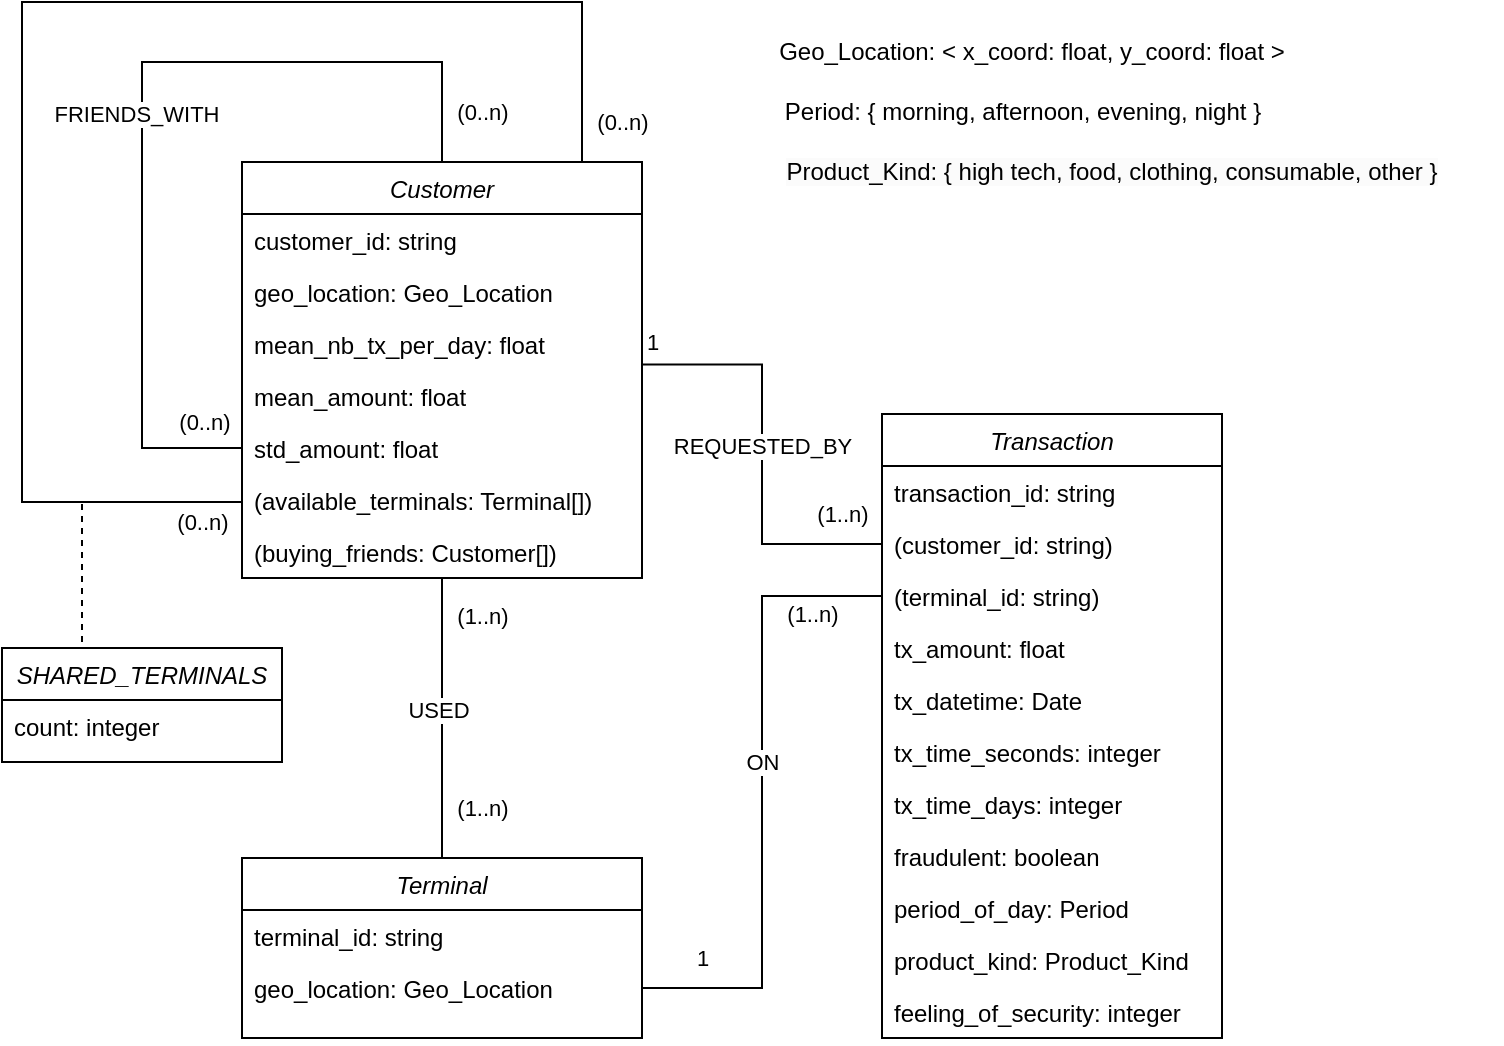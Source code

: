 <mxfile version="26.0.11">
  <diagram id="C5RBs43oDa-KdzZeNtuy" name="Page-1">
    <mxGraphModel dx="1249" dy="596" grid="1" gridSize="10" guides="1" tooltips="1" connect="1" arrows="1" fold="1" page="1" pageScale="1" pageWidth="827" pageHeight="1169" math="0" shadow="0">
      <root>
        <mxCell id="WIyWlLk6GJQsqaUBKTNV-0" />
        <mxCell id="WIyWlLk6GJQsqaUBKTNV-1" parent="WIyWlLk6GJQsqaUBKTNV-0" />
        <mxCell id="rpu-W12F7DC4lbYMTGhX-33" style="edgeStyle=orthogonalEdgeStyle;rounded=0;orthogonalLoop=1;jettySize=auto;html=1;exitX=0.5;exitY=1;exitDx=0;exitDy=0;entryX=0.5;entryY=0;entryDx=0;entryDy=0;endArrow=none;endFill=0;" parent="WIyWlLk6GJQsqaUBKTNV-1" source="zkfFHV4jXpPFQw0GAbJ--0" target="rpu-W12F7DC4lbYMTGhX-5" edge="1">
          <mxGeometry relative="1" as="geometry" />
        </mxCell>
        <mxCell id="rpu-W12F7DC4lbYMTGhX-34" value="USED" style="edgeLabel;html=1;align=center;verticalAlign=middle;resizable=0;points=[];" parent="rpu-W12F7DC4lbYMTGhX-33" vertex="1" connectable="0">
          <mxGeometry x="-0.055" y="-2" relative="1" as="geometry">
            <mxPoint as="offset" />
          </mxGeometry>
        </mxCell>
        <mxCell id="rpu-W12F7DC4lbYMTGhX-35" value="(1..n)" style="edgeLabel;html=1;align=center;verticalAlign=middle;resizable=0;points=[];" parent="rpu-W12F7DC4lbYMTGhX-33" vertex="1" connectable="0">
          <mxGeometry x="-0.73" y="2" relative="1" as="geometry">
            <mxPoint x="18" as="offset" />
          </mxGeometry>
        </mxCell>
        <mxCell id="rpu-W12F7DC4lbYMTGhX-36" value="(1..n)" style="edgeLabel;html=1;align=center;verticalAlign=middle;resizable=0;points=[];" parent="rpu-W12F7DC4lbYMTGhX-33" vertex="1" connectable="0">
          <mxGeometry x="0.495" relative="1" as="geometry">
            <mxPoint x="20" y="10" as="offset" />
          </mxGeometry>
        </mxCell>
        <mxCell id="zkfFHV4jXpPFQw0GAbJ--0" value="Customer" style="swimlane;fontStyle=2;align=center;verticalAlign=top;childLayout=stackLayout;horizontal=1;startSize=26;horizontalStack=0;resizeParent=1;resizeLast=0;collapsible=1;marginBottom=0;rounded=0;shadow=0;strokeWidth=1;" parent="WIyWlLk6GJQsqaUBKTNV-1" vertex="1">
          <mxGeometry x="150" y="120" width="200" height="208" as="geometry">
            <mxRectangle x="230" y="140" width="160" height="26" as="alternateBounds" />
          </mxGeometry>
        </mxCell>
        <mxCell id="zkfFHV4jXpPFQw0GAbJ--1" value="customer_id: string" style="text;align=left;verticalAlign=top;spacingLeft=4;spacingRight=4;overflow=hidden;rotatable=0;points=[[0,0.5],[1,0.5]];portConstraint=eastwest;" parent="zkfFHV4jXpPFQw0GAbJ--0" vertex="1">
          <mxGeometry y="26" width="200" height="26" as="geometry" />
        </mxCell>
        <mxCell id="rpu-W12F7DC4lbYMTGhX-0" value="geo_location: Geo_Location" style="text;align=left;verticalAlign=top;spacingLeft=4;spacingRight=4;overflow=hidden;rotatable=0;points=[[0,0.5],[1,0.5]];portConstraint=eastwest;" parent="zkfFHV4jXpPFQw0GAbJ--0" vertex="1">
          <mxGeometry y="52" width="200" height="26" as="geometry" />
        </mxCell>
        <mxCell id="eT3BCkG5MmecfM4johrS-6" style="edgeStyle=orthogonalEdgeStyle;rounded=0;orthogonalLoop=1;jettySize=auto;html=1;exitX=0;exitY=0.5;exitDx=0;exitDy=0;entryX=0.5;entryY=0;entryDx=0;entryDy=0;endArrow=none;startFill=0;" parent="zkfFHV4jXpPFQw0GAbJ--0" source="rpu-W12F7DC4lbYMTGhX-1" target="zkfFHV4jXpPFQw0GAbJ--0" edge="1">
          <mxGeometry relative="1" as="geometry">
            <Array as="points">
              <mxPoint y="170" />
              <mxPoint x="-110" y="170" />
              <mxPoint x="-110" y="-80" />
              <mxPoint x="170" y="-80" />
              <mxPoint x="170" />
            </Array>
          </mxGeometry>
        </mxCell>
        <mxCell id="eT3BCkG5MmecfM4johrS-9" value="(0..n)" style="edgeLabel;html=1;align=center;verticalAlign=middle;resizable=0;points=[];" parent="eT3BCkG5MmecfM4johrS-6" vertex="1" connectable="0">
          <mxGeometry x="-0.86" relative="1" as="geometry">
            <mxPoint x="-20" y="28" as="offset" />
          </mxGeometry>
        </mxCell>
        <mxCell id="eT3BCkG5MmecfM4johrS-10" value="(0..n)" style="edgeLabel;html=1;align=center;verticalAlign=middle;resizable=0;points=[];" parent="eT3BCkG5MmecfM4johrS-6" vertex="1" connectable="0">
          <mxGeometry x="0.922" y="-1" relative="1" as="geometry">
            <mxPoint x="56" y="-19" as="offset" />
          </mxGeometry>
        </mxCell>
        <mxCell id="rpu-W12F7DC4lbYMTGhX-1" value="mean_nb_tx_per_day: float" style="text;align=left;verticalAlign=top;spacingLeft=4;spacingRight=4;overflow=hidden;rotatable=0;points=[[0,0.5],[1,0.5]];portConstraint=eastwest;" parent="zkfFHV4jXpPFQw0GAbJ--0" vertex="1">
          <mxGeometry y="78" width="200" height="26" as="geometry" />
        </mxCell>
        <mxCell id="rpu-W12F7DC4lbYMTGhX-2" value="mean_amount: float" style="text;align=left;verticalAlign=top;spacingLeft=4;spacingRight=4;overflow=hidden;rotatable=0;points=[[0,0.5],[1,0.5]];portConstraint=eastwest;" parent="zkfFHV4jXpPFQw0GAbJ--0" vertex="1">
          <mxGeometry y="104" width="200" height="26" as="geometry" />
        </mxCell>
        <mxCell id="pVhIbhUwnA1NaRCghEzm-4" style="edgeStyle=orthogonalEdgeStyle;rounded=0;orthogonalLoop=1;jettySize=auto;html=1;exitX=0;exitY=0.5;exitDx=0;exitDy=0;entryX=0.5;entryY=0;entryDx=0;entryDy=0;endArrow=none;startFill=0;" parent="zkfFHV4jXpPFQw0GAbJ--0" source="rpu-W12F7DC4lbYMTGhX-3" target="zkfFHV4jXpPFQw0GAbJ--0" edge="1">
          <mxGeometry relative="1" as="geometry">
            <Array as="points">
              <mxPoint x="-50" y="143" />
              <mxPoint x="-50" y="-50" />
              <mxPoint x="100" y="-50" />
            </Array>
          </mxGeometry>
        </mxCell>
        <mxCell id="pVhIbhUwnA1NaRCghEzm-5" value="FRIENDS_WITH" style="edgeLabel;html=1;align=center;verticalAlign=middle;resizable=0;points=[];" parent="pVhIbhUwnA1NaRCghEzm-4" vertex="1" connectable="0">
          <mxGeometry x="-0.121" y="3" relative="1" as="geometry">
            <mxPoint y="-23" as="offset" />
          </mxGeometry>
        </mxCell>
        <mxCell id="pVhIbhUwnA1NaRCghEzm-7" value="(0..n)" style="edgeLabel;html=1;align=center;verticalAlign=middle;resizable=0;points=[];" parent="pVhIbhUwnA1NaRCghEzm-4" vertex="1" connectable="0">
          <mxGeometry x="-0.914" y="1" relative="1" as="geometry">
            <mxPoint y="-14" as="offset" />
          </mxGeometry>
        </mxCell>
        <mxCell id="pVhIbhUwnA1NaRCghEzm-8" value="(0..n)" style="edgeLabel;html=1;align=center;verticalAlign=middle;resizable=0;points=[];" parent="pVhIbhUwnA1NaRCghEzm-4" vertex="1" connectable="0">
          <mxGeometry x="0.884" y="-1" relative="1" as="geometry">
            <mxPoint x="21" as="offset" />
          </mxGeometry>
        </mxCell>
        <mxCell id="rpu-W12F7DC4lbYMTGhX-3" value="std_amount: float" style="text;align=left;verticalAlign=top;spacingLeft=4;spacingRight=4;overflow=hidden;rotatable=0;points=[[0,0.5],[1,0.5]];portConstraint=eastwest;" parent="zkfFHV4jXpPFQw0GAbJ--0" vertex="1">
          <mxGeometry y="130" width="200" height="26" as="geometry" />
        </mxCell>
        <mxCell id="rpu-W12F7DC4lbYMTGhX-4" value="(available_terminals: Terminal[])" style="text;align=left;verticalAlign=top;spacingLeft=4;spacingRight=4;overflow=hidden;rotatable=0;points=[[0,0.5],[1,0.5]];portConstraint=eastwest;" parent="zkfFHV4jXpPFQw0GAbJ--0" vertex="1">
          <mxGeometry y="156" width="200" height="26" as="geometry" />
        </mxCell>
        <mxCell id="eT3BCkG5MmecfM4johrS-11" value="(buying_friends: Customer[])" style="text;align=left;verticalAlign=top;spacingLeft=4;spacingRight=4;overflow=hidden;rotatable=0;points=[[0,0.5],[1,0.5]];portConstraint=eastwest;" parent="zkfFHV4jXpPFQw0GAbJ--0" vertex="1">
          <mxGeometry y="182" width="200" height="26" as="geometry" />
        </mxCell>
        <mxCell id="rpu-W12F7DC4lbYMTGhX-5" value="Terminal" style="swimlane;fontStyle=2;align=center;verticalAlign=top;childLayout=stackLayout;horizontal=1;startSize=26;horizontalStack=0;resizeParent=1;resizeLast=0;collapsible=1;marginBottom=0;rounded=0;shadow=0;strokeWidth=1;" parent="WIyWlLk6GJQsqaUBKTNV-1" vertex="1">
          <mxGeometry x="150" y="468" width="200" height="90" as="geometry">
            <mxRectangle x="230" y="140" width="160" height="26" as="alternateBounds" />
          </mxGeometry>
        </mxCell>
        <mxCell id="rpu-W12F7DC4lbYMTGhX-6" value="terminal_id: string" style="text;align=left;verticalAlign=top;spacingLeft=4;spacingRight=4;overflow=hidden;rotatable=0;points=[[0,0.5],[1,0.5]];portConstraint=eastwest;" parent="rpu-W12F7DC4lbYMTGhX-5" vertex="1">
          <mxGeometry y="26" width="200" height="26" as="geometry" />
        </mxCell>
        <mxCell id="rpu-W12F7DC4lbYMTGhX-7" value="geo_location: Geo_Location" style="text;align=left;verticalAlign=top;spacingLeft=4;spacingRight=4;overflow=hidden;rotatable=0;points=[[0,0.5],[1,0.5]];portConstraint=eastwest;" parent="rpu-W12F7DC4lbYMTGhX-5" vertex="1">
          <mxGeometry y="52" width="200" height="26" as="geometry" />
        </mxCell>
        <mxCell id="rpu-W12F7DC4lbYMTGhX-15" value="Transaction" style="swimlane;fontStyle=2;align=center;verticalAlign=top;childLayout=stackLayout;horizontal=1;startSize=26;horizontalStack=0;resizeParent=1;resizeLast=0;collapsible=1;marginBottom=0;rounded=0;shadow=0;strokeWidth=1;" parent="WIyWlLk6GJQsqaUBKTNV-1" vertex="1">
          <mxGeometry x="470" y="246" width="170" height="312" as="geometry">
            <mxRectangle x="230" y="140" width="160" height="26" as="alternateBounds" />
          </mxGeometry>
        </mxCell>
        <mxCell id="rpu-W12F7DC4lbYMTGhX-16" value="transaction_id: string" style="text;align=left;verticalAlign=top;spacingLeft=4;spacingRight=4;overflow=hidden;rotatable=0;points=[[0,0.5],[1,0.5]];portConstraint=eastwest;" parent="rpu-W12F7DC4lbYMTGhX-15" vertex="1">
          <mxGeometry y="26" width="170" height="26" as="geometry" />
        </mxCell>
        <mxCell id="rpu-W12F7DC4lbYMTGhX-18" value="(customer_id: string)" style="text;align=left;verticalAlign=top;spacingLeft=4;spacingRight=4;overflow=hidden;rotatable=0;points=[[0,0.5],[1,0.5]];portConstraint=eastwest;" parent="rpu-W12F7DC4lbYMTGhX-15" vertex="1">
          <mxGeometry y="52" width="170" height="26" as="geometry" />
        </mxCell>
        <mxCell id="rpu-W12F7DC4lbYMTGhX-19" value="(terminal_id: string)" style="text;align=left;verticalAlign=top;spacingLeft=4;spacingRight=4;overflow=hidden;rotatable=0;points=[[0,0.5],[1,0.5]];portConstraint=eastwest;" parent="rpu-W12F7DC4lbYMTGhX-15" vertex="1">
          <mxGeometry y="78" width="170" height="26" as="geometry" />
        </mxCell>
        <mxCell id="rpu-W12F7DC4lbYMTGhX-20" value="tx_amount: float" style="text;align=left;verticalAlign=top;spacingLeft=4;spacingRight=4;overflow=hidden;rotatable=0;points=[[0,0.5],[1,0.5]];portConstraint=eastwest;" parent="rpu-W12F7DC4lbYMTGhX-15" vertex="1">
          <mxGeometry y="104" width="170" height="26" as="geometry" />
        </mxCell>
        <mxCell id="rpu-W12F7DC4lbYMTGhX-21" value="tx_datetime: Date" style="text;align=left;verticalAlign=top;spacingLeft=4;spacingRight=4;overflow=hidden;rotatable=0;points=[[0,0.5],[1,0.5]];portConstraint=eastwest;" parent="rpu-W12F7DC4lbYMTGhX-15" vertex="1">
          <mxGeometry y="130" width="170" height="26" as="geometry" />
        </mxCell>
        <mxCell id="JWSHcjdoYPL0WJT4e0O9-1" value="tx_time_seconds: integer" style="text;align=left;verticalAlign=top;spacingLeft=4;spacingRight=4;overflow=hidden;rotatable=0;points=[[0,0.5],[1,0.5]];portConstraint=eastwest;" parent="rpu-W12F7DC4lbYMTGhX-15" vertex="1">
          <mxGeometry y="156" width="170" height="26" as="geometry" />
        </mxCell>
        <mxCell id="JWSHcjdoYPL0WJT4e0O9-2" value="tx_time_days: integer" style="text;align=left;verticalAlign=top;spacingLeft=4;spacingRight=4;overflow=hidden;rotatable=0;points=[[0,0.5],[1,0.5]];portConstraint=eastwest;" parent="rpu-W12F7DC4lbYMTGhX-15" vertex="1">
          <mxGeometry y="182" width="170" height="26" as="geometry" />
        </mxCell>
        <mxCell id="rpu-W12F7DC4lbYMTGhX-22" value="fraudulent: boolean" style="text;align=left;verticalAlign=top;spacingLeft=4;spacingRight=4;overflow=hidden;rotatable=0;points=[[0,0.5],[1,0.5]];portConstraint=eastwest;" parent="rpu-W12F7DC4lbYMTGhX-15" vertex="1">
          <mxGeometry y="208" width="170" height="26" as="geometry" />
        </mxCell>
        <mxCell id="eT3BCkG5MmecfM4johrS-0" value="period_of_day: Period" style="text;align=left;verticalAlign=top;spacingLeft=4;spacingRight=4;overflow=hidden;rotatable=0;points=[[0,0.5],[1,0.5]];portConstraint=eastwest;" parent="rpu-W12F7DC4lbYMTGhX-15" vertex="1">
          <mxGeometry y="234" width="170" height="26" as="geometry" />
        </mxCell>
        <mxCell id="eT3BCkG5MmecfM4johrS-4" value="product_kind: Product_Kind" style="text;align=left;verticalAlign=top;spacingLeft=4;spacingRight=4;overflow=hidden;rotatable=0;points=[[0,0.5],[1,0.5]];portConstraint=eastwest;" parent="rpu-W12F7DC4lbYMTGhX-15" vertex="1">
          <mxGeometry y="260" width="170" height="26" as="geometry" />
        </mxCell>
        <mxCell id="eT3BCkG5MmecfM4johrS-5" value="feeling_of_security: integer" style="text;align=left;verticalAlign=top;spacingLeft=4;spacingRight=4;overflow=hidden;rotatable=0;points=[[0,0.5],[1,0.5]];portConstraint=eastwest;" parent="rpu-W12F7DC4lbYMTGhX-15" vertex="1">
          <mxGeometry y="286" width="170" height="26" as="geometry" />
        </mxCell>
        <mxCell id="rpu-W12F7DC4lbYMTGhX-23" style="edgeStyle=orthogonalEdgeStyle;rounded=0;orthogonalLoop=1;jettySize=auto;html=1;exitX=0;exitY=0.5;exitDx=0;exitDy=0;entryX=1;entryY=0.5;entryDx=0;entryDy=0;endArrow=none;endFill=0;" parent="WIyWlLk6GJQsqaUBKTNV-1" source="rpu-W12F7DC4lbYMTGhX-19" target="rpu-W12F7DC4lbYMTGhX-7" edge="1">
          <mxGeometry relative="1" as="geometry" />
        </mxCell>
        <mxCell id="rpu-W12F7DC4lbYMTGhX-25" value="ON" style="edgeLabel;html=1;align=center;verticalAlign=middle;resizable=0;points=[];" parent="rpu-W12F7DC4lbYMTGhX-23" vertex="1" connectable="0">
          <mxGeometry x="0.07" y="3" relative="1" as="geometry">
            <mxPoint x="-3" y="-26" as="offset" />
          </mxGeometry>
        </mxCell>
        <mxCell id="rpu-W12F7DC4lbYMTGhX-26" value="1" style="edgeLabel;html=1;align=center;verticalAlign=middle;resizable=0;points=[];" parent="rpu-W12F7DC4lbYMTGhX-23" vertex="1" connectable="0">
          <mxGeometry x="0.678" y="-4" relative="1" as="geometry">
            <mxPoint x="-21" y="-11" as="offset" />
          </mxGeometry>
        </mxCell>
        <mxCell id="rpu-W12F7DC4lbYMTGhX-27" value="(1..n)" style="edgeLabel;html=1;align=center;verticalAlign=middle;resizable=0;points=[];" parent="rpu-W12F7DC4lbYMTGhX-23" vertex="1" connectable="0">
          <mxGeometry x="-0.744" y="-2" relative="1" as="geometry">
            <mxPoint x="5" y="11" as="offset" />
          </mxGeometry>
        </mxCell>
        <mxCell id="rpu-W12F7DC4lbYMTGhX-28" style="edgeStyle=orthogonalEdgeStyle;rounded=0;orthogonalLoop=1;jettySize=auto;html=1;exitX=0;exitY=0.5;exitDx=0;exitDy=0;entryX=0.999;entryY=-0.108;entryDx=0;entryDy=0;entryPerimeter=0;endArrow=none;endFill=0;" parent="WIyWlLk6GJQsqaUBKTNV-1" source="rpu-W12F7DC4lbYMTGhX-18" target="rpu-W12F7DC4lbYMTGhX-2" edge="1">
          <mxGeometry relative="1" as="geometry" />
        </mxCell>
        <mxCell id="rpu-W12F7DC4lbYMTGhX-29" value="REQUESTED_BY" style="edgeLabel;html=1;align=center;verticalAlign=middle;resizable=0;points=[];" parent="rpu-W12F7DC4lbYMTGhX-28" vertex="1" connectable="0">
          <mxGeometry x="0.198" y="-2" relative="1" as="geometry">
            <mxPoint x="-2" y="17" as="offset" />
          </mxGeometry>
        </mxCell>
        <mxCell id="rpu-W12F7DC4lbYMTGhX-30" value="1" style="edgeLabel;html=1;align=center;verticalAlign=middle;resizable=0;points=[];" parent="rpu-W12F7DC4lbYMTGhX-28" vertex="1" connectable="0">
          <mxGeometry x="0.761" y="-3" relative="1" as="geometry">
            <mxPoint x="-20" y="-8" as="offset" />
          </mxGeometry>
        </mxCell>
        <mxCell id="rpu-W12F7DC4lbYMTGhX-32" value="(1..n)" style="edgeLabel;html=1;align=center;verticalAlign=middle;resizable=0;points=[];" parent="rpu-W12F7DC4lbYMTGhX-28" vertex="1" connectable="0">
          <mxGeometry x="-0.702" relative="1" as="geometry">
            <mxPoint x="11" y="-15" as="offset" />
          </mxGeometry>
        </mxCell>
        <mxCell id="rpu-W12F7DC4lbYMTGhX-37" value="Geo_Location: &amp;lt; x_coord: float, y_coord: float &amp;gt;" style="text;strokeColor=none;align=center;fillColor=none;html=1;verticalAlign=middle;whiteSpace=wrap;rounded=0;" parent="WIyWlLk6GJQsqaUBKTNV-1" vertex="1">
          <mxGeometry x="410" y="50" width="270" height="30" as="geometry" />
        </mxCell>
        <mxCell id="eT3BCkG5MmecfM4johrS-1" value="&lt;span style=&quot;text-align: left;&quot;&gt;Period: { morning, afternoon, evening, night }&lt;/span&gt;" style="text;html=1;align=center;verticalAlign=middle;resizable=0;points=[];autosize=1;strokeColor=none;fillColor=none;" parent="WIyWlLk6GJQsqaUBKTNV-1" vertex="1">
          <mxGeometry x="410" y="80" width="260" height="30" as="geometry" />
        </mxCell>
        <mxCell id="eT3BCkG5MmecfM4johrS-3" value="&lt;br&gt;&lt;span style=&quot;color: rgb(0, 0, 0); font-family: Helvetica; font-size: 12px; font-style: normal; font-variant-ligatures: normal; font-variant-caps: normal; font-weight: 400; letter-spacing: normal; orphans: 2; text-align: center; text-indent: 0px; text-transform: none; widows: 2; word-spacing: 0px; -webkit-text-stroke-width: 0px; white-space: nowrap; background-color: rgb(251, 251, 251); text-decoration-thickness: initial; text-decoration-style: initial; text-decoration-color: initial; float: none; display: inline !important;&quot;&gt;Product_Kind: {&amp;nbsp;high&amp;nbsp;&lt;/span&gt;&lt;span style=&quot;color: rgb(0, 0, 0); font-family: Helvetica; font-size: 12px; font-style: normal; font-variant-ligatures: normal; font-variant-caps: normal; font-weight: 400; letter-spacing: normal; orphans: 2; text-align: center; text-indent: 0px; text-transform: none; widows: 2; word-spacing: 0px; -webkit-text-stroke-width: 0px; white-space: nowrap; background-color: rgb(251, 251, 251); text-decoration-thickness: initial; text-decoration-style: initial; text-decoration-color: initial; float: none; display: inline !important;&quot;&gt;tech, food, clothing, consumable, other }&lt;/span&gt;&lt;div&gt;&lt;br/&gt;&lt;/div&gt;" style="text;html=1;align=center;verticalAlign=middle;whiteSpace=wrap;rounded=0;" parent="WIyWlLk6GJQsqaUBKTNV-1" vertex="1">
          <mxGeometry x="390" y="110" width="390" height="30" as="geometry" />
        </mxCell>
        <mxCell id="cMrE9f8smR8StPSb192h-2" value="" style="endArrow=none;dashed=1;html=1;rounded=0;" edge="1" parent="WIyWlLk6GJQsqaUBKTNV-1">
          <mxGeometry width="50" height="50" relative="1" as="geometry">
            <mxPoint x="70" y="360" as="sourcePoint" />
            <mxPoint x="70" y="290" as="targetPoint" />
          </mxGeometry>
        </mxCell>
        <mxCell id="cMrE9f8smR8StPSb192h-3" value="SHARED_TERMINALS" style="swimlane;fontStyle=2;align=center;verticalAlign=top;childLayout=stackLayout;horizontal=1;startSize=26;horizontalStack=0;resizeParent=1;resizeLast=0;collapsible=1;marginBottom=0;rounded=0;shadow=0;strokeWidth=1;" vertex="1" parent="WIyWlLk6GJQsqaUBKTNV-1">
          <mxGeometry x="30" y="363" width="140" height="57" as="geometry">
            <mxRectangle x="230" y="140" width="160" height="26" as="alternateBounds" />
          </mxGeometry>
        </mxCell>
        <mxCell id="cMrE9f8smR8StPSb192h-4" value="count: integer" style="text;align=left;verticalAlign=top;spacingLeft=4;spacingRight=4;overflow=hidden;rotatable=0;points=[[0,0.5],[1,0.5]];portConstraint=eastwest;" vertex="1" parent="cMrE9f8smR8StPSb192h-3">
          <mxGeometry y="26" width="140" height="26" as="geometry" />
        </mxCell>
      </root>
    </mxGraphModel>
  </diagram>
</mxfile>
